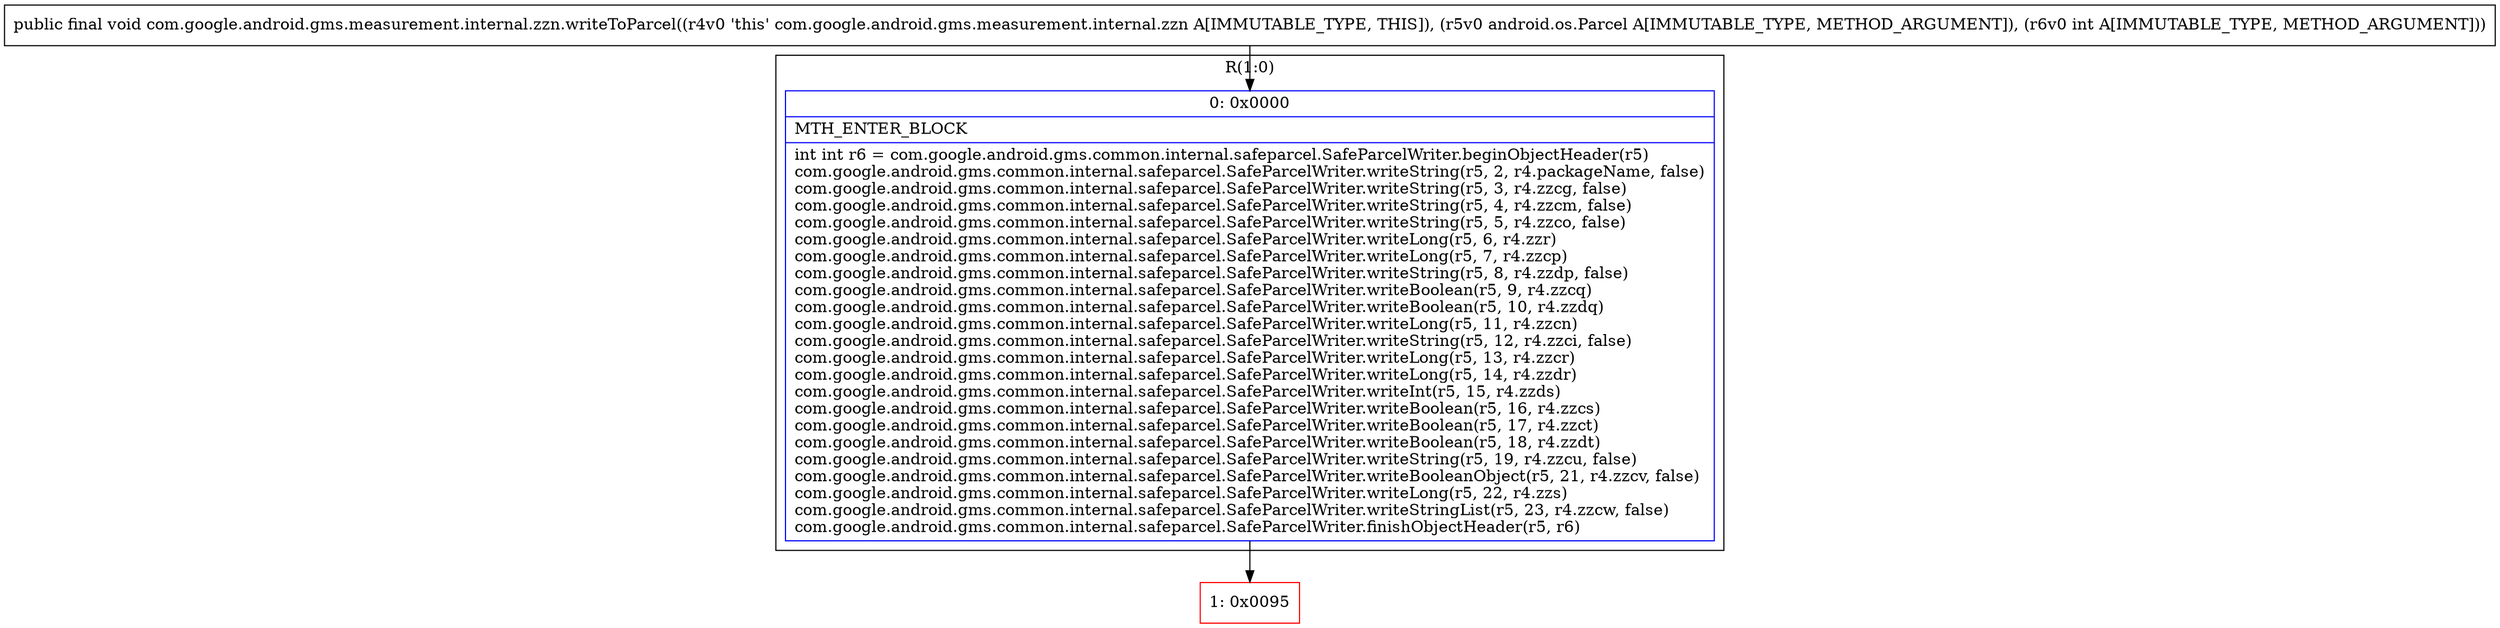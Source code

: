 digraph "CFG forcom.google.android.gms.measurement.internal.zzn.writeToParcel(Landroid\/os\/Parcel;I)V" {
subgraph cluster_Region_1809854515 {
label = "R(1:0)";
node [shape=record,color=blue];
Node_0 [shape=record,label="{0\:\ 0x0000|MTH_ENTER_BLOCK\l|int int r6 = com.google.android.gms.common.internal.safeparcel.SafeParcelWriter.beginObjectHeader(r5)\lcom.google.android.gms.common.internal.safeparcel.SafeParcelWriter.writeString(r5, 2, r4.packageName, false)\lcom.google.android.gms.common.internal.safeparcel.SafeParcelWriter.writeString(r5, 3, r4.zzcg, false)\lcom.google.android.gms.common.internal.safeparcel.SafeParcelWriter.writeString(r5, 4, r4.zzcm, false)\lcom.google.android.gms.common.internal.safeparcel.SafeParcelWriter.writeString(r5, 5, r4.zzco, false)\lcom.google.android.gms.common.internal.safeparcel.SafeParcelWriter.writeLong(r5, 6, r4.zzr)\lcom.google.android.gms.common.internal.safeparcel.SafeParcelWriter.writeLong(r5, 7, r4.zzcp)\lcom.google.android.gms.common.internal.safeparcel.SafeParcelWriter.writeString(r5, 8, r4.zzdp, false)\lcom.google.android.gms.common.internal.safeparcel.SafeParcelWriter.writeBoolean(r5, 9, r4.zzcq)\lcom.google.android.gms.common.internal.safeparcel.SafeParcelWriter.writeBoolean(r5, 10, r4.zzdq)\lcom.google.android.gms.common.internal.safeparcel.SafeParcelWriter.writeLong(r5, 11, r4.zzcn)\lcom.google.android.gms.common.internal.safeparcel.SafeParcelWriter.writeString(r5, 12, r4.zzci, false)\lcom.google.android.gms.common.internal.safeparcel.SafeParcelWriter.writeLong(r5, 13, r4.zzcr)\lcom.google.android.gms.common.internal.safeparcel.SafeParcelWriter.writeLong(r5, 14, r4.zzdr)\lcom.google.android.gms.common.internal.safeparcel.SafeParcelWriter.writeInt(r5, 15, r4.zzds)\lcom.google.android.gms.common.internal.safeparcel.SafeParcelWriter.writeBoolean(r5, 16, r4.zzcs)\lcom.google.android.gms.common.internal.safeparcel.SafeParcelWriter.writeBoolean(r5, 17, r4.zzct)\lcom.google.android.gms.common.internal.safeparcel.SafeParcelWriter.writeBoolean(r5, 18, r4.zzdt)\lcom.google.android.gms.common.internal.safeparcel.SafeParcelWriter.writeString(r5, 19, r4.zzcu, false)\lcom.google.android.gms.common.internal.safeparcel.SafeParcelWriter.writeBooleanObject(r5, 21, r4.zzcv, false)\lcom.google.android.gms.common.internal.safeparcel.SafeParcelWriter.writeLong(r5, 22, r4.zzs)\lcom.google.android.gms.common.internal.safeparcel.SafeParcelWriter.writeStringList(r5, 23, r4.zzcw, false)\lcom.google.android.gms.common.internal.safeparcel.SafeParcelWriter.finishObjectHeader(r5, r6)\l}"];
}
Node_1 [shape=record,color=red,label="{1\:\ 0x0095}"];
MethodNode[shape=record,label="{public final void com.google.android.gms.measurement.internal.zzn.writeToParcel((r4v0 'this' com.google.android.gms.measurement.internal.zzn A[IMMUTABLE_TYPE, THIS]), (r5v0 android.os.Parcel A[IMMUTABLE_TYPE, METHOD_ARGUMENT]), (r6v0 int A[IMMUTABLE_TYPE, METHOD_ARGUMENT])) }"];
MethodNode -> Node_0;
Node_0 -> Node_1;
}

